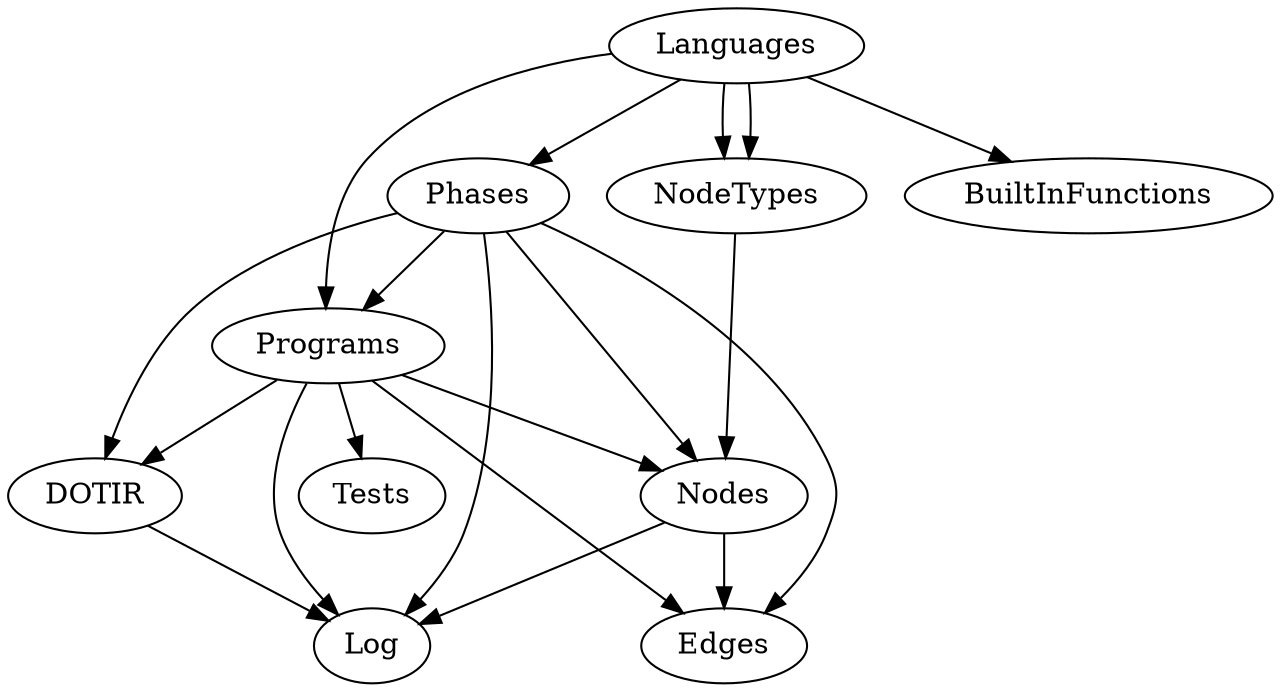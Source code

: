 digraph {
    Languages -> Phases
    Languages -> NodeTypes
    Languages -> NodeTypes
    Languages -> Programs
    Phases -> Programs
    Programs -> Nodes
    NodeTypes -> Nodes
    Phases -> Nodes
    Programs -> Edges
    Nodes -> Edges
    Phases -> Edges
    Programs -> Log
    Nodes -> Log
    Phases -> Log
    Programs -> Tests
    Languages -> BuiltInFunctions
    Programs -> DOTIR
    Phases -> DOTIR
    DOTIR -> Log
}
